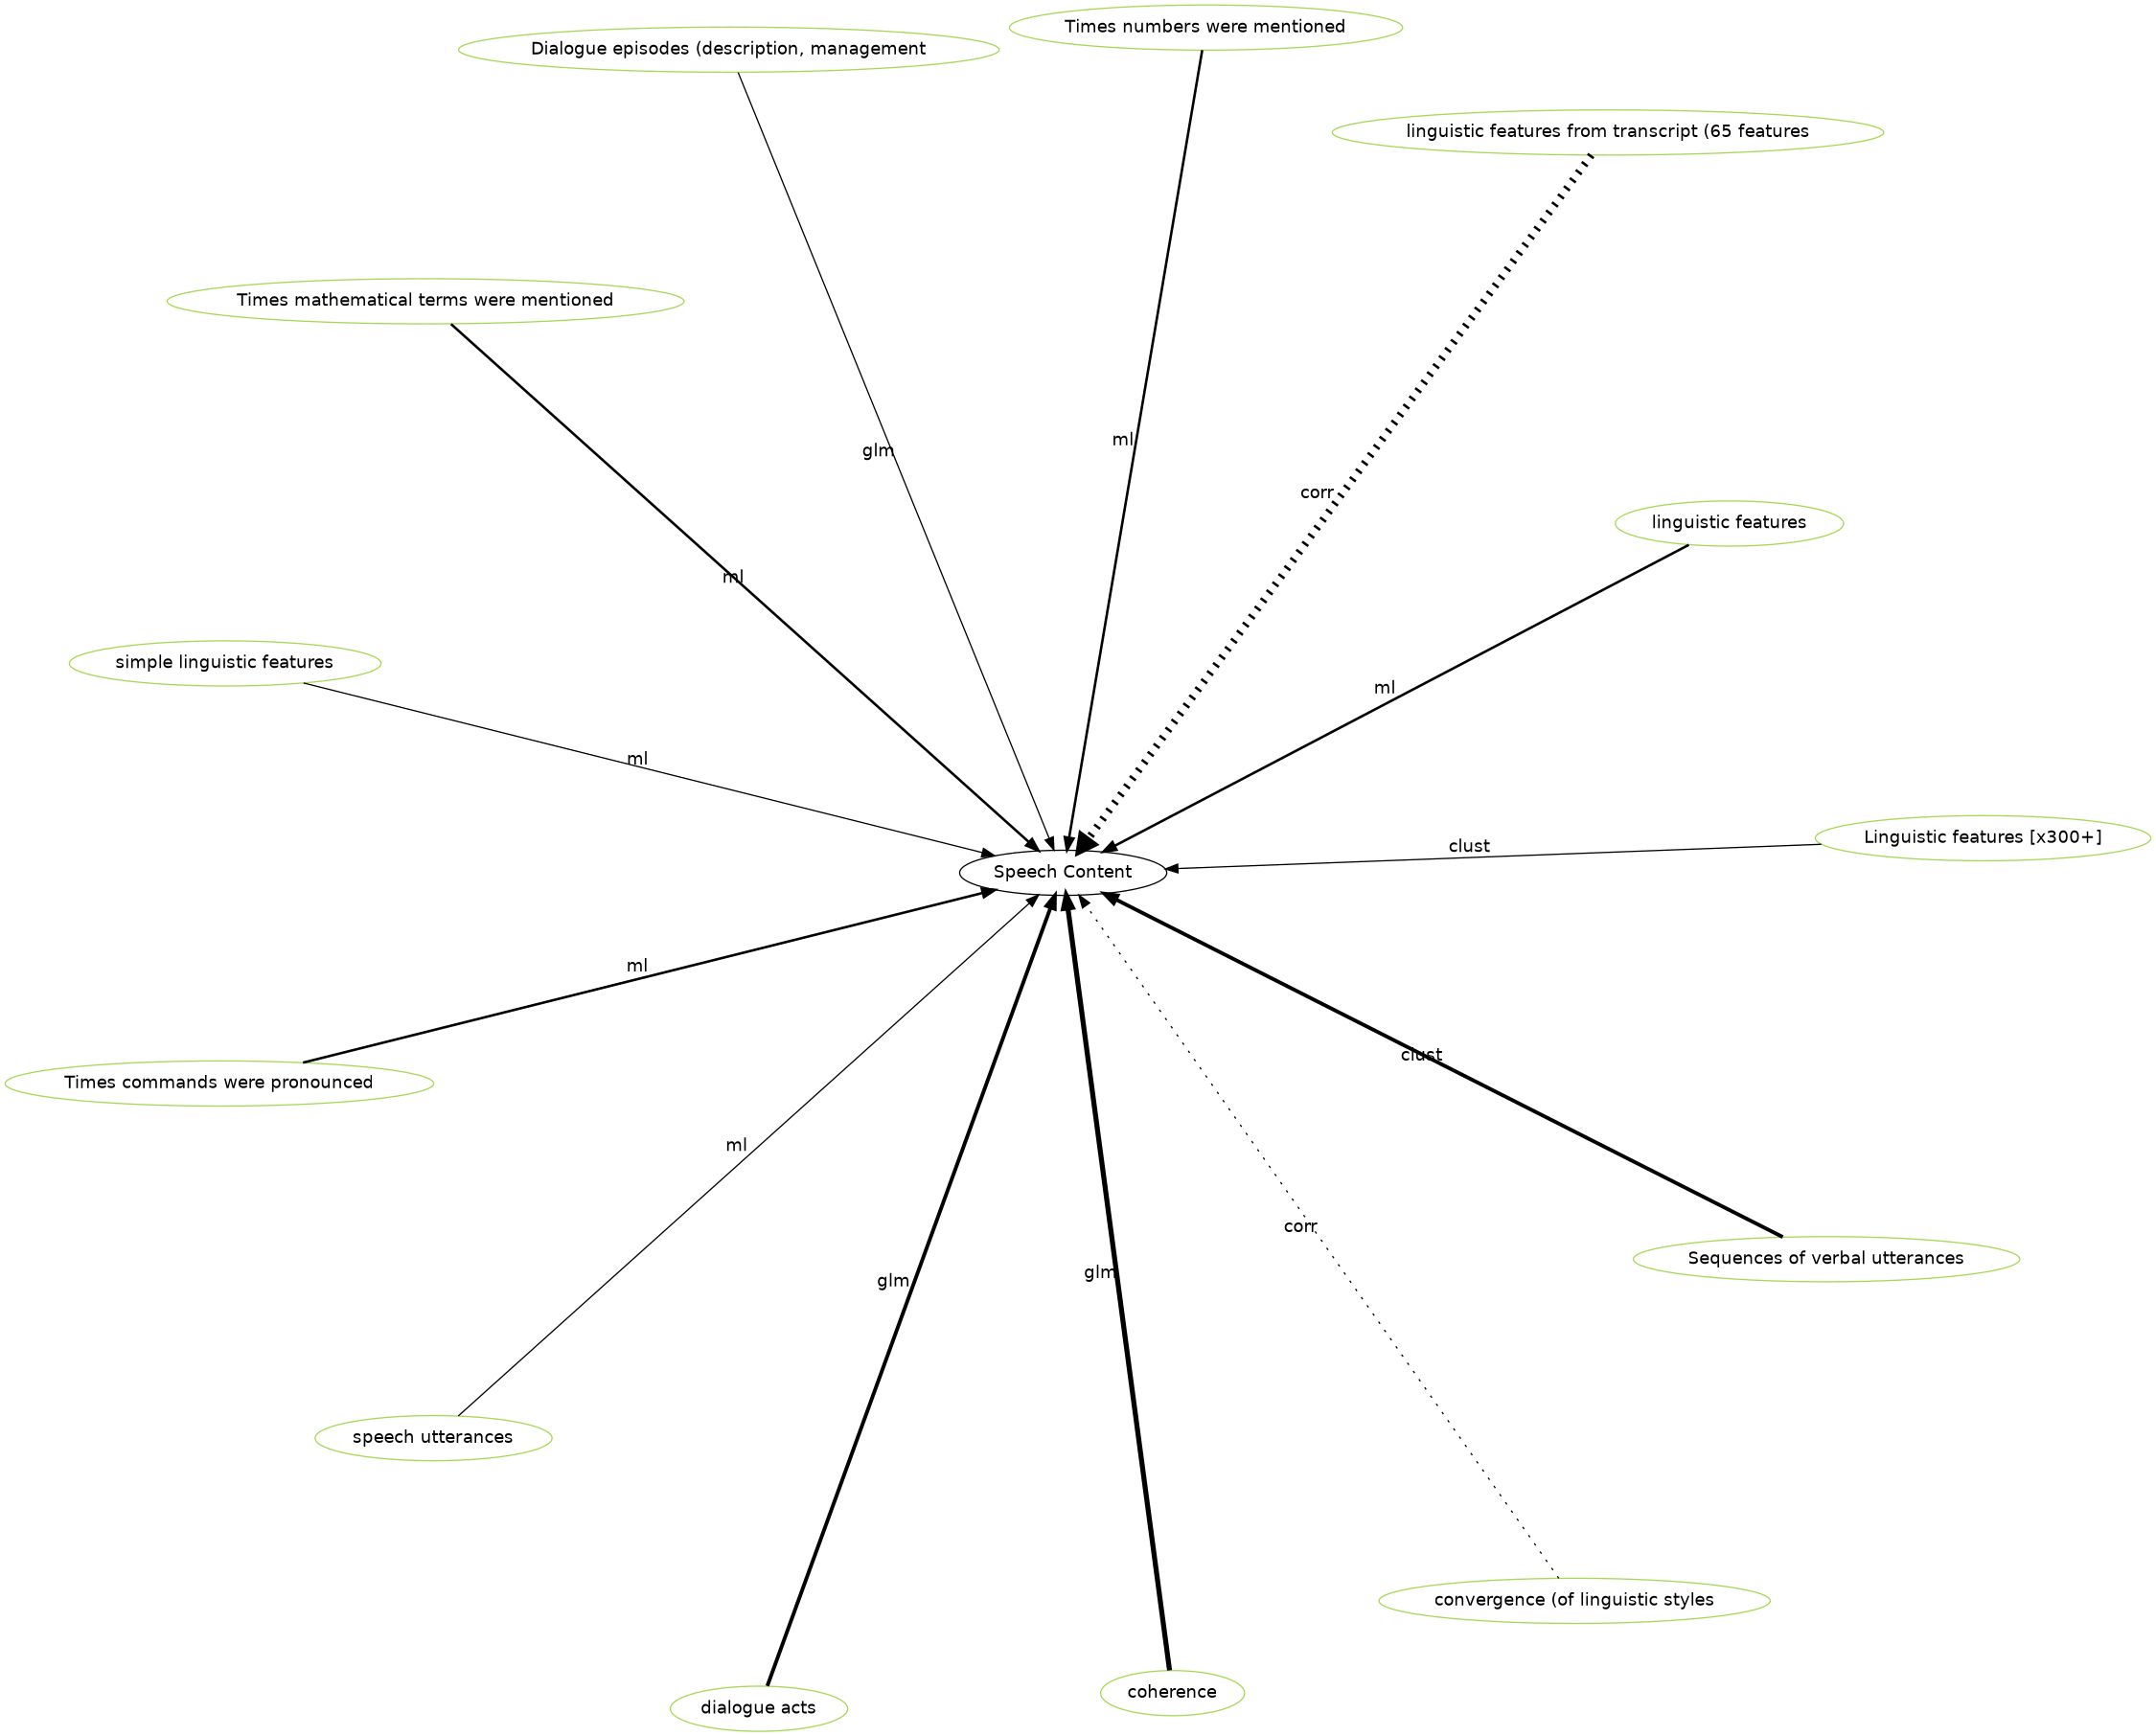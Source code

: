 digraph world {
        size="15,15";
        layout=neato
        graph [fontname = "helvetica"];
        node [fontname = "helvetica", colorscheme=set28];
        edge [fontname = "helvetica", colorscheme=set28];

	"Speech Content" [href="index.svg"];
	"linguistic features" [href="https://scholar.google.com/scholar?hl=en&q=Predicting%20Group%20Performance%20in%20Task-Based%20Interaction" target="_blank" , color="5"];
	"linguistic features" [href="https://scholar.google.com/scholar?hl=en&q=Predicting%20Group%20Performance%20in%20Task-Based%20Interaction" target="_blank" , color="5"];
	"dialogue acts" [href="https://scholar.google.com/scholar?hl=en&q=The%20Additive%20Value%20of%20Multimodal%20Features%20for%20Predicting%20Engagement,%20Frustration,%20and%20Learning%20during%20Tutoring" target="_blank" , color="5"];
	"dialogue acts" [href="https://scholar.google.com/scholar?hl=en&q=The%20Additive%20Value%20of%20Multimodal%20Features%20for%20Predicting%20Engagement,%20Frustration,%20and%20Learning%20during%20Tutoring" target="_blank" , color="5"];
	"dialogue acts" [href="https://scholar.google.com/scholar?hl=en&q=The%20Additive%20Value%20of%20Multimodal%20Features%20for%20Predicting%20Engagement,%20Frustration,%20and%20Learning%20during%20Tutoring" target="_blank" , color="5"];
	"Dialogue episodes (description, management" [href="https://scholar.google.com/scholar?hl=en&q=Dual%20Gaze%20as%20a%20Proxy%20for%20Collaboration%20in%20Informal%20Learning" target="_blank" , color="5"];
	"Times numbers were mentioned" [href="https://scholar.google.com/scholar?hl=en&q=Expertise%20estimation%20based%20on%20simple%20multimodal%20features" target="_blank" , color="5"];
	"Times mathematical terms were mentioned" [href="https://scholar.google.com/scholar?hl=en&q=Expertise%20estimation%20based%20on%20simple%20multimodal%20features" target="_blank" , color="5"];
	"Times commands were pronounced" [href="https://scholar.google.com/scholar?hl=en&q=Expertise%20estimation%20based%20on%20simple%20multimodal%20features" target="_blank" , color="5"];
	"Times numbers were mentioned" [href="https://scholar.google.com/scholar?hl=en&q=Expertise%20estimation%20based%20on%20simple%20multimodal%20features" target="_blank" , color="5"];
	"Times mathematical terms were mentioned" [href="https://scholar.google.com/scholar?hl=en&q=Expertise%20estimation%20based%20on%20simple%20multimodal%20features" target="_blank" , color="5"];
	"Times commands were pronounced" [href="https://scholar.google.com/scholar?hl=en&q=Expertise%20estimation%20based%20on%20simple%20multimodal%20features" target="_blank" , color="5"];
	"Sequences of verbal utterances" [href="https://scholar.google.com/scholar?hl=en&q=Capturing%20and%20analyzing%20verbal%20and%20physical%20collaborative%20learning%20interactions%20at%20an%20enriched%20interactive%20tabletop" target="_blank" , color="5"];
	"speech utterances" [href="https://scholar.google.com/scholar?hl=en&q=Using%20Interlocutor-Modulated%20Attention%20BLSTM%20to%20Predict%20Personality%20Traits%20in%20Small%20Group%20Interaction" target="_blank" , color="5"];
	"convergence (of linguistic styles" [href="https://scholar.google.com/scholar?hl=en&q=Does%20Seeing%20One%20Another’s%20Gaze%20Affect%20Group%20Dialogue?" target="_blank" , color="5"];
	"coherence" [href="https://scholar.google.com/scholar?hl=en&q=Does%20Seeing%20One%20Another’s%20Gaze%20Affect%20Group%20Dialogue?" target="_blank" , color="5"];
	"coherence" [href="https://scholar.google.com/scholar?hl=en&q=Does%20Seeing%20One%20Another’s%20Gaze%20Affect%20Group%20Dialogue?" target="_blank" , color="5"];
	"simple linguistic features" [href="https://scholar.google.com/scholar?hl=en&q=Does%20Seeing%20One%20Another’s%20Gaze%20Affect%20Group%20Dialogue?" target="_blank" , color="5"];
	"Linguistic features [x300+]" [href="https://scholar.google.com/scholar?hl=en&q=Task-independent%20Multimodal%20Prediction%20of%20Group%20Performance%20Based%20on%20Product%20Dimensions" target="_blank" , color="5"];
	"linguistic features from transcript (65 features" [href="https://scholar.google.com/scholar?hl=en&q=Multimodal%20Analysis%20of%20Vocal%20Collaborative%20Search:A%20Public%20Corpus%20and%20Results" target="_blank" , color="5"];
	"linguistic features from transcript (65 features" [href="https://scholar.google.com/scholar?hl=en&q=Multimodal%20Analysis%20of%20Vocal%20Collaborative%20Search:A%20Public%20Corpus%20and%20Results" target="_blank" , color="5"];
	"linguistic features from transcript (65 features" [href="https://scholar.google.com/scholar?hl=en&q=Multimodal%20Analysis%20of%20Vocal%20Collaborative%20Search:A%20Public%20Corpus%20and%20Results" target="_blank" , color="5"];
	"linguistic features from transcript (65 features" [href="https://scholar.google.com/scholar?hl=en&q=Multimodal%20Analysis%20of%20Vocal%20Collaborative%20Search:A%20Public%20Corpus%20and%20Results" target="_blank" , color="5"];
	"linguistic features from transcript (65 features" [href="https://scholar.google.com/scholar?hl=en&q=Multimodal%20Analysis%20of%20Vocal%20Collaborative%20Search:A%20Public%20Corpus%20and%20Results" target="_blank" , color="5"];
	"linguistic features from transcript (65 features" [href="https://scholar.google.com/scholar?hl=en&q=Multimodal%20Analysis%20of%20Vocal%20Collaborative%20Search:A%20Public%20Corpus%20and%20Results" target="_blank" , color="5"];
	"Sequences of verbal utterances" [href="https://scholar.google.com/scholar?hl=en&q=Capturing%20and%20analyzing%20verbal%20and%20physical%20collaborative%20learning%20interactions%20at%20an%20enriched%20interactive%20tabletop" target="_blank" , color="5"];
	"Sequences of verbal utterances" [href="https://scholar.google.com/scholar?hl=en&q=Capturing%20and%20analyzing%20verbal%20and%20physical%20collaborative%20learning%20interactions%20at%20an%20enriched%20interactive%20tabletop" target="_blank" , color="5"];
	"coherence" [href="https://scholar.google.com/scholar?hl=en&q=Does%20Seeing%20One%20Another’s%20Gaze%20Affect%20Group%20Dialogue?" target="_blank" , color="5"];
	"coherence" [href="https://scholar.google.com/scholar?hl=en&q=Does%20Seeing%20One%20Another’s%20Gaze%20Affect%20Group%20Dialogue?" target="_blank" , color="5"];
	"linguistic features" -> "Speech Content" [label="ml", labeltooltip=2, style="solid", penwidth=2];
	"dialogue acts" -> "Speech Content" [label="glm", labeltooltip=3, style="solid", penwidth=3];
	"Dialogue episodes (description, management" -> "Speech Content" [label="glm", labeltooltip=1, style="solid", penwidth=1];
	"Times numbers were mentioned" -> "Speech Content" [label="ml", labeltooltip=2, style="solid", penwidth=2];
	"Times mathematical terms were mentioned" -> "Speech Content" [label="ml", labeltooltip=2, style="solid", penwidth=2];
	"Times commands were pronounced" -> "Speech Content" [label="ml", labeltooltip=2, style="solid", penwidth=2];
	"Sequences of verbal utterances" -> "Speech Content" [label="clust", labeltooltip=3, style="solid", penwidth=3];
	"speech utterances" -> "Speech Content" [label="ml", labeltooltip=1, style="solid", penwidth=1];
	"convergence (of linguistic styles" -> "Speech Content" [label="corr", labeltooltip=1, style="dotted", penwidth=1];
	"coherence" -> "Speech Content" [label="glm", labeltooltip=4, style="solid", penwidth=4];
	"simple linguistic features" -> "Speech Content" [label="ml", labeltooltip=1, style="solid", penwidth=1];
	"Linguistic features [x300+]" -> "Speech Content" [label="clust", labeltooltip=1, style="solid", penwidth=1];
	"linguistic features from transcript (65 features" -> "Speech Content" [label="corr", labeltooltip=6, style="dotted", penwidth=6];

 overlap=false 
 splines = true; 


}